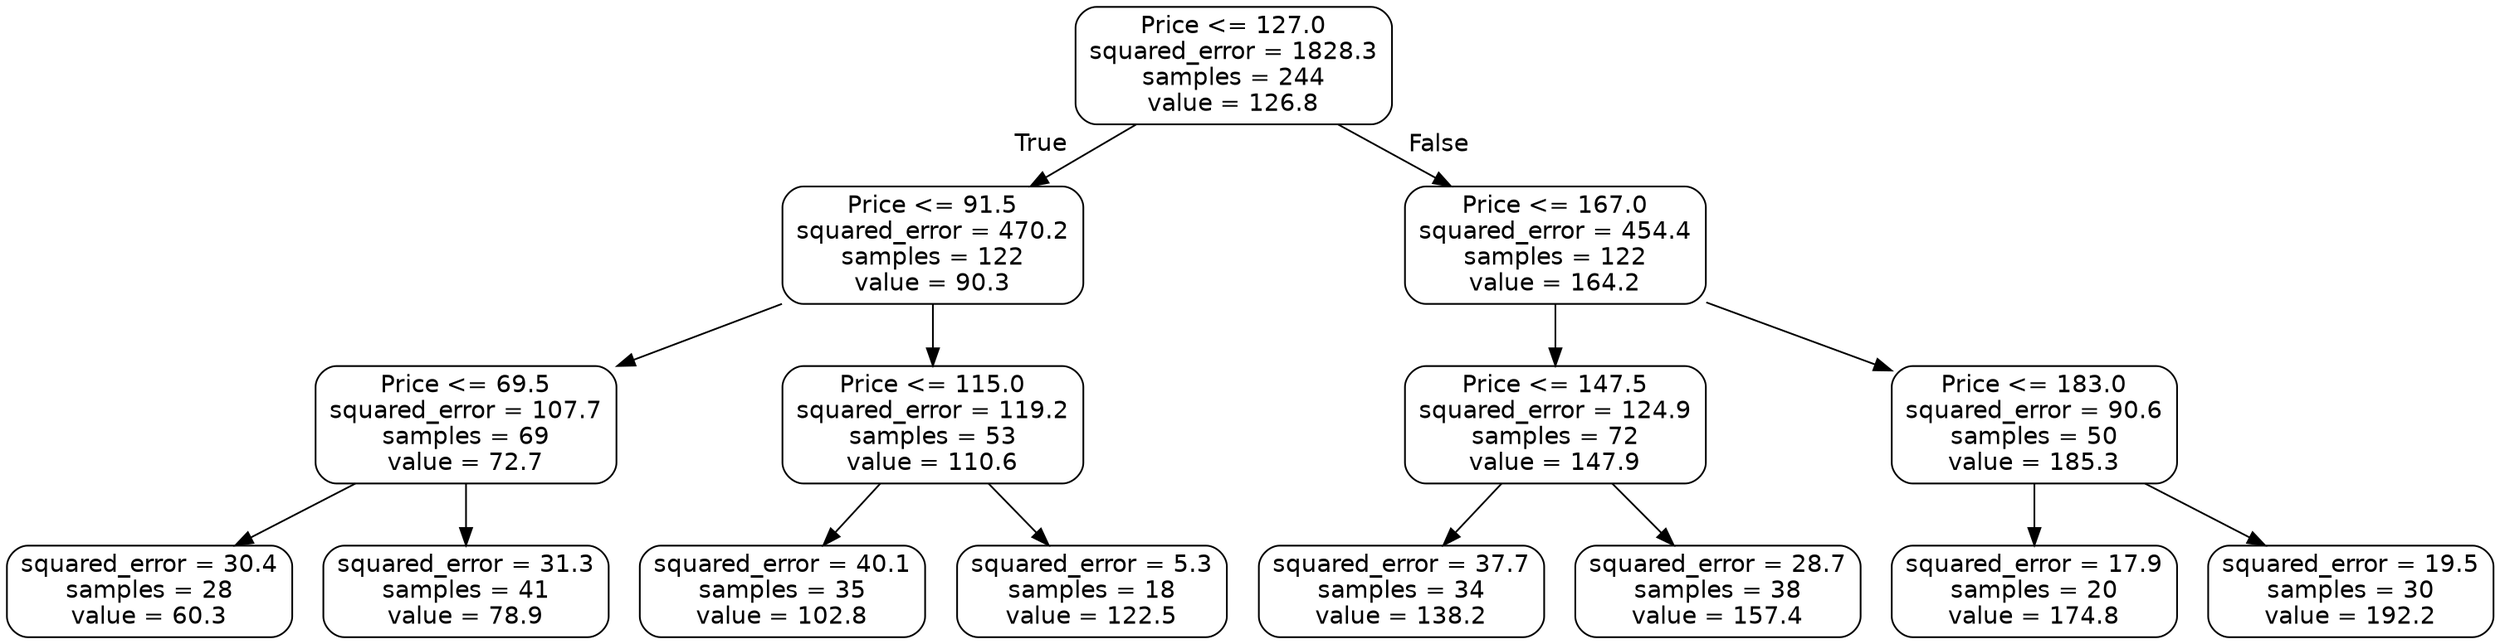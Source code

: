 digraph Tree {
node [shape=box, style="rounded", color="black", fontname="helvetica"] ;
edge [fontname="helvetica"] ;
0 [label="Price <= 127.0\nsquared_error = 1828.3\nsamples = 244\nvalue = 126.8"] ;
1 [label="Price <= 91.5\nsquared_error = 470.2\nsamples = 122\nvalue = 90.3"] ;
0 -> 1 [labeldistance=2.5, labelangle=45, headlabel="True"] ;
2 [label="Price <= 69.5\nsquared_error = 107.7\nsamples = 69\nvalue = 72.7"] ;
1 -> 2 ;
3 [label="squared_error = 30.4\nsamples = 28\nvalue = 60.3"] ;
2 -> 3 ;
4 [label="squared_error = 31.3\nsamples = 41\nvalue = 78.9"] ;
2 -> 4 ;
5 [label="Price <= 115.0\nsquared_error = 119.2\nsamples = 53\nvalue = 110.6"] ;
1 -> 5 ;
6 [label="squared_error = 40.1\nsamples = 35\nvalue = 102.8"] ;
5 -> 6 ;
7 [label="squared_error = 5.3\nsamples = 18\nvalue = 122.5"] ;
5 -> 7 ;
8 [label="Price <= 167.0\nsquared_error = 454.4\nsamples = 122\nvalue = 164.2"] ;
0 -> 8 [labeldistance=2.5, labelangle=-45, headlabel="False"] ;
9 [label="Price <= 147.5\nsquared_error = 124.9\nsamples = 72\nvalue = 147.9"] ;
8 -> 9 ;
10 [label="squared_error = 37.7\nsamples = 34\nvalue = 138.2"] ;
9 -> 10 ;
11 [label="squared_error = 28.7\nsamples = 38\nvalue = 157.4"] ;
9 -> 11 ;
12 [label="Price <= 183.0\nsquared_error = 90.6\nsamples = 50\nvalue = 185.3"] ;
8 -> 12 ;
13 [label="squared_error = 17.9\nsamples = 20\nvalue = 174.8"] ;
12 -> 13 ;
14 [label="squared_error = 19.5\nsamples = 30\nvalue = 192.2"] ;
12 -> 14 ;
}